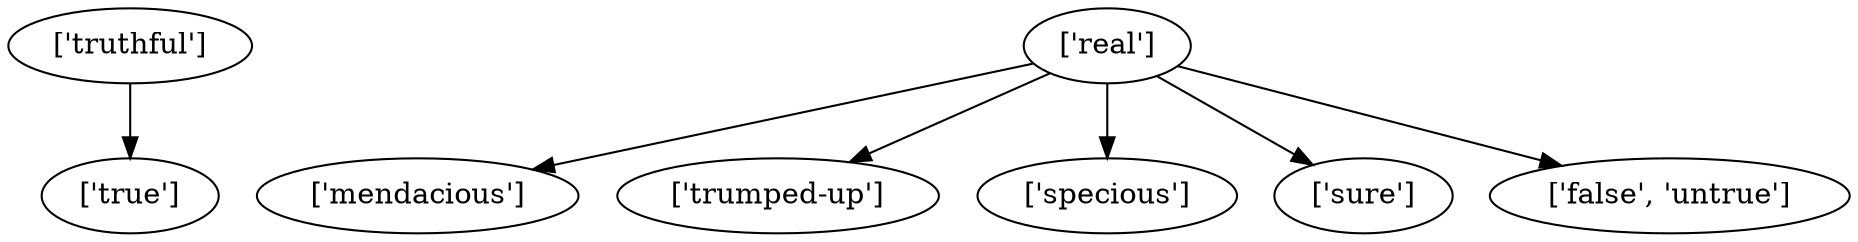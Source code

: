 strict digraph  {
	"['truthful']" -> "['true']";
	"['real']" -> "['mendacious']";
	"['real']" -> "['trumped-up']";
	"['real']" -> "['specious']";
	"['real']" -> "['sure']";
	"['real']" -> "['false', 'untrue']";
}
